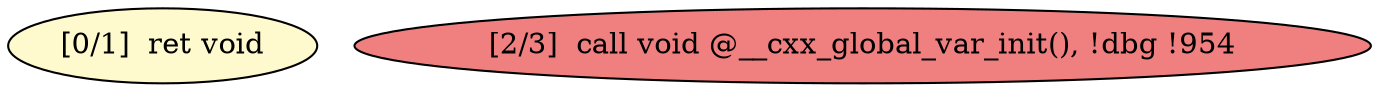 
digraph G {


node1110 [fillcolor=lemonchiffon,label="[0/1]  ret void",shape=ellipse,style=filled ]
node1109 [fillcolor=lightcoral,label="[2/3]  call void @__cxx_global_var_init(), !dbg !954",shape=ellipse,style=filled ]



}
